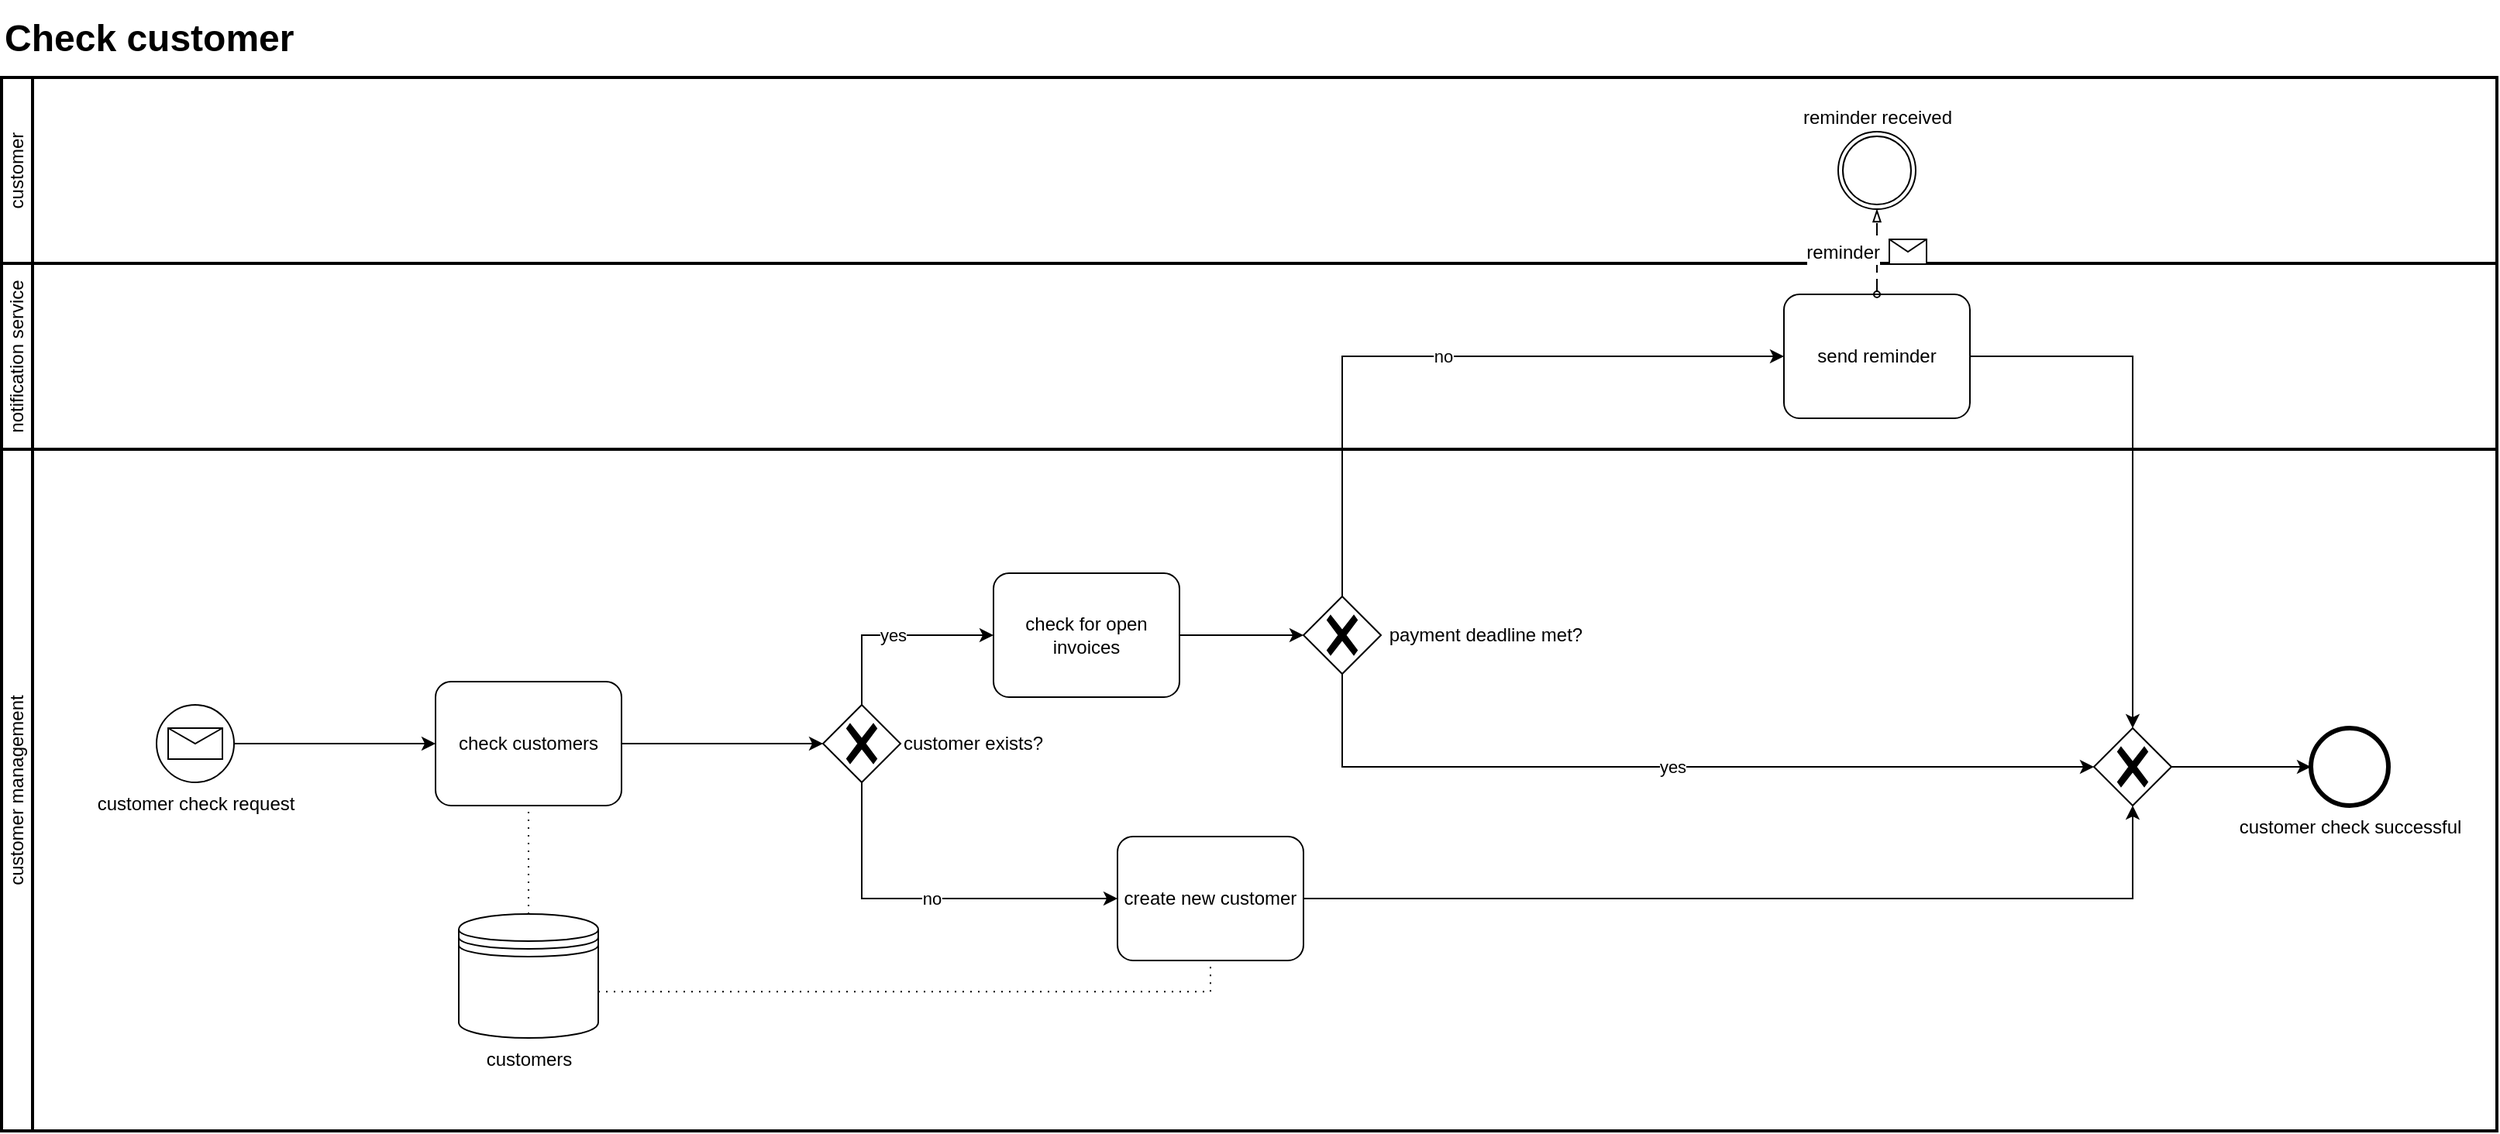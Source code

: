 <mxfile version="23.1.5" type="device">
  <diagram name="Page-1" id="pnlFRyn60osfM0PF8VOx">
    <mxGraphModel dx="1050" dy="-548" grid="1" gridSize="10" guides="1" tooltips="1" connect="1" arrows="1" fold="1" page="1" pageScale="1" pageWidth="827" pageHeight="1169" math="0" shadow="0">
      <root>
        <mxCell id="0" />
        <mxCell id="1" parent="0" />
        <mxCell id="_IEF25B3ohlpCmKxJVGs-1" value="notification service" style="swimlane;html=1;startSize=20;fontStyle=0;collapsible=0;horizontal=0;swimlaneLine=1;swimlaneFillColor=#ffffff;strokeWidth=2;whiteSpace=wrap;" parent="1" vertex="1">
          <mxGeometry x="60" y="1370" width="1610" height="120" as="geometry" />
        </mxCell>
        <mxCell id="eZnP4Uk4l6eKZ4eKyyhh-16" value="send reminder" style="points=[[0.25,0,0],[0.5,0,0],[0.75,0,0],[1,0.25,0],[1,0.5,0],[1,0.75,0],[0.75,1,0],[0.5,1,0],[0.25,1,0],[0,0.75,0],[0,0.5,0],[0,0.25,0]];shape=mxgraph.bpmn.task;whiteSpace=wrap;rectStyle=rounded;size=10;html=1;container=1;expand=0;collapsible=0;taskMarker=abstract;" parent="_IEF25B3ohlpCmKxJVGs-1" vertex="1">
          <mxGeometry x="1150" y="20" width="120" height="80" as="geometry" />
        </mxCell>
        <mxCell id="eZnP4Uk4l6eKZ4eKyyhh-1" value="customer management" style="swimlane;html=1;startSize=20;fontStyle=0;collapsible=0;horizontal=0;swimlaneLine=1;swimlaneFillColor=#ffffff;strokeWidth=2;whiteSpace=wrap;" parent="1" vertex="1">
          <mxGeometry x="60" y="1490" width="1610" height="440" as="geometry" />
        </mxCell>
        <mxCell id="eZnP4Uk4l6eKZ4eKyyhh-2" value="customer exists?" style="points=[[0.25,0.25,0],[0.5,0,0],[0.75,0.25,0],[1,0.5,0],[0.75,0.75,0],[0.5,1,0],[0.25,0.75,0],[0,0.5,0]];shape=mxgraph.bpmn.gateway2;html=1;verticalLabelPosition=middle;labelBackgroundColor=#ffffff;verticalAlign=middle;align=left;perimeter=rhombusPerimeter;outlineConnect=0;outline=none;symbol=none;gwType=exclusive;labelPosition=right;" parent="eZnP4Uk4l6eKZ4eKyyhh-1" vertex="1">
          <mxGeometry x="530" y="165" width="50" height="50" as="geometry" />
        </mxCell>
        <mxCell id="eZnP4Uk4l6eKZ4eKyyhh-3" value="create new customer" style="points=[[0.25,0,0],[0.5,0,0],[0.75,0,0],[1,0.25,0],[1,0.5,0],[1,0.75,0],[0.75,1,0],[0.5,1,0],[0.25,1,0],[0,0.75,0],[0,0.5,0],[0,0.25,0]];shape=mxgraph.bpmn.task;whiteSpace=wrap;rectStyle=rounded;size=10;html=1;container=1;expand=0;collapsible=0;taskMarker=abstract;" parent="eZnP4Uk4l6eKZ4eKyyhh-1" vertex="1">
          <mxGeometry x="720" y="250" width="120" height="80" as="geometry" />
        </mxCell>
        <mxCell id="eZnP4Uk4l6eKZ4eKyyhh-4" value="no" style="edgeStyle=orthogonalEdgeStyle;rounded=0;orthogonalLoop=1;jettySize=auto;html=1;exitX=0.5;exitY=1;exitDx=0;exitDy=0;exitPerimeter=0;entryX=0;entryY=0.5;entryDx=0;entryDy=0;entryPerimeter=0;" parent="eZnP4Uk4l6eKZ4eKyyhh-1" source="eZnP4Uk4l6eKZ4eKyyhh-2" target="eZnP4Uk4l6eKZ4eKyyhh-3" edge="1">
          <mxGeometry relative="1" as="geometry" />
        </mxCell>
        <mxCell id="eZnP4Uk4l6eKZ4eKyyhh-5" value="customer check successful" style="points=[[0.145,0.145,0],[0.5,0,0],[0.855,0.145,0],[1,0.5,0],[0.855,0.855,0],[0.5,1,0],[0.145,0.855,0],[0,0.5,0]];shape=mxgraph.bpmn.event;html=1;verticalLabelPosition=bottom;labelBackgroundColor=#ffffff;verticalAlign=top;align=center;perimeter=ellipsePerimeter;outlineConnect=0;aspect=fixed;outline=end;symbol=terminate2;labelPosition=center;" parent="eZnP4Uk4l6eKZ4eKyyhh-1" vertex="1">
          <mxGeometry x="1490" y="180" width="50" height="50" as="geometry" />
        </mxCell>
        <mxCell id="eZnP4Uk4l6eKZ4eKyyhh-6" value="check customers" style="points=[[0.25,0,0],[0.5,0,0],[0.75,0,0],[1,0.25,0],[1,0.5,0],[1,0.75,0],[0.75,1,0],[0.5,1,0],[0.25,1,0],[0,0.75,0],[0,0.5,0],[0,0.25,0]];shape=mxgraph.bpmn.task;whiteSpace=wrap;rectStyle=rounded;size=10;html=1;container=1;expand=0;collapsible=0;taskMarker=abstract;" parent="eZnP4Uk4l6eKZ4eKyyhh-1" vertex="1">
          <mxGeometry x="280" y="150" width="120" height="80" as="geometry" />
        </mxCell>
        <mxCell id="eZnP4Uk4l6eKZ4eKyyhh-7" style="edgeStyle=orthogonalEdgeStyle;rounded=0;orthogonalLoop=1;jettySize=auto;html=1;exitX=1;exitY=0.5;exitDx=0;exitDy=0;exitPerimeter=0;entryX=0;entryY=0.5;entryDx=0;entryDy=0;entryPerimeter=0;" parent="eZnP4Uk4l6eKZ4eKyyhh-1" source="eZnP4Uk4l6eKZ4eKyyhh-6" target="eZnP4Uk4l6eKZ4eKyyhh-2" edge="1">
          <mxGeometry relative="1" as="geometry" />
        </mxCell>
        <mxCell id="eZnP4Uk4l6eKZ4eKyyhh-8" value="customer check request" style="points=[[0.145,0.145,0],[0.5,0,0],[0.855,0.145,0],[1,0.5,0],[0.855,0.855,0],[0.5,1,0],[0.145,0.855,0],[0,0.5,0]];shape=mxgraph.bpmn.event;html=1;verticalLabelPosition=bottom;labelBackgroundColor=#ffffff;verticalAlign=top;align=center;perimeter=ellipsePerimeter;outlineConnect=0;aspect=fixed;outline=standard;symbol=message;" parent="eZnP4Uk4l6eKZ4eKyyhh-1" vertex="1">
          <mxGeometry x="100" y="165" width="50" height="50" as="geometry" />
        </mxCell>
        <mxCell id="eZnP4Uk4l6eKZ4eKyyhh-9" style="edgeStyle=orthogonalEdgeStyle;rounded=0;orthogonalLoop=1;jettySize=auto;html=1;exitX=1;exitY=0.5;exitDx=0;exitDy=0;exitPerimeter=0;entryX=0;entryY=0.5;entryDx=0;entryDy=0;entryPerimeter=0;" parent="eZnP4Uk4l6eKZ4eKyyhh-1" source="eZnP4Uk4l6eKZ4eKyyhh-8" target="eZnP4Uk4l6eKZ4eKyyhh-6" edge="1">
          <mxGeometry relative="1" as="geometry" />
        </mxCell>
        <mxCell id="eZnP4Uk4l6eKZ4eKyyhh-10" value="customers" style="shape=datastore;html=1;labelPosition=center;verticalLabelPosition=bottom;align=center;verticalAlign=top;" parent="eZnP4Uk4l6eKZ4eKyyhh-1" vertex="1">
          <mxGeometry x="295" y="300" width="90" height="80" as="geometry" />
        </mxCell>
        <mxCell id="eZnP4Uk4l6eKZ4eKyyhh-11" value="" style="edgeStyle=elbowEdgeStyle;fontSize=12;html=1;endFill=0;startFill=0;endSize=6;startSize=6;dashed=1;dashPattern=1 4;endArrow=none;startArrow=none;rounded=0;exitX=0.5;exitY=0;exitDx=0;exitDy=0;entryX=0.5;entryY=1;entryDx=0;entryDy=0;entryPerimeter=0;" parent="eZnP4Uk4l6eKZ4eKyyhh-1" source="eZnP4Uk4l6eKZ4eKyyhh-10" target="eZnP4Uk4l6eKZ4eKyyhh-6" edge="1">
          <mxGeometry width="160" relative="1" as="geometry">
            <mxPoint x="330" y="-40" as="sourcePoint" />
            <mxPoint x="490" y="-40" as="targetPoint" />
          </mxGeometry>
        </mxCell>
        <mxCell id="eZnP4Uk4l6eKZ4eKyyhh-12" value="" style="edgeStyle=elbowEdgeStyle;fontSize=12;html=1;endFill=0;startFill=0;endSize=6;startSize=6;dashed=1;dashPattern=1 4;endArrow=none;startArrow=none;rounded=0;exitX=1;exitY=0.627;exitDx=0;exitDy=0;exitPerimeter=0;entryX=0.5;entryY=1;entryDx=0;entryDy=0;entryPerimeter=0;" parent="eZnP4Uk4l6eKZ4eKyyhh-1" source="eZnP4Uk4l6eKZ4eKyyhh-10" target="eZnP4Uk4l6eKZ4eKyyhh-3" edge="1">
          <mxGeometry width="160" relative="1" as="geometry">
            <mxPoint x="610" y="90" as="sourcePoint" />
            <mxPoint x="770" y="90" as="targetPoint" />
            <Array as="points">
              <mxPoint x="780" y="350" />
            </Array>
          </mxGeometry>
        </mxCell>
        <mxCell id="eZnP4Uk4l6eKZ4eKyyhh-13" value="check for open invoices" style="points=[[0.25,0,0],[0.5,0,0],[0.75,0,0],[1,0.25,0],[1,0.5,0],[1,0.75,0],[0.75,1,0],[0.5,1,0],[0.25,1,0],[0,0.75,0],[0,0.5,0],[0,0.25,0]];shape=mxgraph.bpmn.task;whiteSpace=wrap;rectStyle=rounded;size=10;html=1;container=1;expand=0;collapsible=0;taskMarker=abstract;" parent="eZnP4Uk4l6eKZ4eKyyhh-1" vertex="1">
          <mxGeometry x="640" y="80" width="120" height="80" as="geometry" />
        </mxCell>
        <mxCell id="eZnP4Uk4l6eKZ4eKyyhh-14" value="&amp;nbsp;payment deadline met?" style="points=[[0.25,0.25,0],[0.5,0,0],[0.75,0.25,0],[1,0.5,0],[0.75,0.75,0],[0.5,1,0],[0.25,0.75,0],[0,0.5,0]];shape=mxgraph.bpmn.gateway2;html=1;verticalLabelPosition=middle;labelBackgroundColor=#ffffff;verticalAlign=middle;align=left;perimeter=rhombusPerimeter;outlineConnect=0;outline=none;symbol=none;gwType=exclusive;labelPosition=right;" parent="eZnP4Uk4l6eKZ4eKyyhh-1" vertex="1">
          <mxGeometry x="840" y="95" width="50" height="50" as="geometry" />
        </mxCell>
        <mxCell id="eZnP4Uk4l6eKZ4eKyyhh-17" value="yes" style="edgeStyle=orthogonalEdgeStyle;rounded=0;orthogonalLoop=1;jettySize=auto;html=1;exitX=0.5;exitY=0;exitDx=0;exitDy=0;exitPerimeter=0;entryX=0;entryY=0.5;entryDx=0;entryDy=0;entryPerimeter=0;" parent="eZnP4Uk4l6eKZ4eKyyhh-1" source="eZnP4Uk4l6eKZ4eKyyhh-2" target="eZnP4Uk4l6eKZ4eKyyhh-13" edge="1">
          <mxGeometry relative="1" as="geometry" />
        </mxCell>
        <mxCell id="eZnP4Uk4l6eKZ4eKyyhh-18" style="edgeStyle=orthogonalEdgeStyle;rounded=0;orthogonalLoop=1;jettySize=auto;html=1;exitX=1;exitY=0.5;exitDx=0;exitDy=0;exitPerimeter=0;entryX=0;entryY=0.5;entryDx=0;entryDy=0;entryPerimeter=0;" parent="eZnP4Uk4l6eKZ4eKyyhh-1" source="eZnP4Uk4l6eKZ4eKyyhh-13" target="eZnP4Uk4l6eKZ4eKyyhh-14" edge="1">
          <mxGeometry relative="1" as="geometry" />
        </mxCell>
        <mxCell id="eZnP4Uk4l6eKZ4eKyyhh-21" value="" style="points=[[0.25,0.25,0],[0.5,0,0],[0.75,0.25,0],[1,0.5,0],[0.75,0.75,0],[0.5,1,0],[0.25,0.75,0],[0,0.5,0]];shape=mxgraph.bpmn.gateway2;html=1;verticalLabelPosition=bottom;labelBackgroundColor=#ffffff;verticalAlign=top;align=center;perimeter=rhombusPerimeter;outlineConnect=0;outline=none;symbol=none;gwType=exclusive;" parent="eZnP4Uk4l6eKZ4eKyyhh-1" vertex="1">
          <mxGeometry x="1350" y="180" width="50" height="50" as="geometry" />
        </mxCell>
        <mxCell id="eZnP4Uk4l6eKZ4eKyyhh-22" style="edgeStyle=orthogonalEdgeStyle;rounded=0;orthogonalLoop=1;jettySize=auto;html=1;exitX=1;exitY=0.5;exitDx=0;exitDy=0;exitPerimeter=0;entryX=0.5;entryY=1;entryDx=0;entryDy=0;entryPerimeter=0;" parent="eZnP4Uk4l6eKZ4eKyyhh-1" source="eZnP4Uk4l6eKZ4eKyyhh-3" target="eZnP4Uk4l6eKZ4eKyyhh-21" edge="1">
          <mxGeometry relative="1" as="geometry" />
        </mxCell>
        <mxCell id="eZnP4Uk4l6eKZ4eKyyhh-23" value="yes" style="edgeStyle=orthogonalEdgeStyle;rounded=0;orthogonalLoop=1;jettySize=auto;html=1;exitX=0.5;exitY=1;exitDx=0;exitDy=0;exitPerimeter=0;entryX=0;entryY=0.5;entryDx=0;entryDy=0;entryPerimeter=0;" parent="eZnP4Uk4l6eKZ4eKyyhh-1" source="eZnP4Uk4l6eKZ4eKyyhh-14" target="eZnP4Uk4l6eKZ4eKyyhh-21" edge="1">
          <mxGeometry relative="1" as="geometry" />
        </mxCell>
        <mxCell id="eZnP4Uk4l6eKZ4eKyyhh-25" style="edgeStyle=orthogonalEdgeStyle;rounded=0;orthogonalLoop=1;jettySize=auto;html=1;exitX=1;exitY=0.5;exitDx=0;exitDy=0;exitPerimeter=0;entryX=0;entryY=0.5;entryDx=0;entryDy=0;entryPerimeter=0;" parent="eZnP4Uk4l6eKZ4eKyyhh-1" source="eZnP4Uk4l6eKZ4eKyyhh-21" target="eZnP4Uk4l6eKZ4eKyyhh-5" edge="1">
          <mxGeometry relative="1" as="geometry" />
        </mxCell>
        <mxCell id="eZnP4Uk4l6eKZ4eKyyhh-26" value="customer" style="swimlane;html=1;startSize=20;fontStyle=0;collapsible=0;horizontal=0;swimlaneLine=1;swimlaneFillColor=#ffffff;strokeWidth=2;whiteSpace=wrap;" parent="1" vertex="1">
          <mxGeometry x="60" y="1250" width="1610" height="120" as="geometry" />
        </mxCell>
        <mxCell id="eZnP4Uk4l6eKZ4eKyyhh-27" value="reminder received" style="points=[[0.145,0.145,0],[0.5,0,0],[0.855,0.145,0],[1,0.5,0],[0.855,0.855,0],[0.5,1,0],[0.145,0.855,0],[0,0.5,0]];shape=mxgraph.bpmn.event;html=1;verticalLabelPosition=top;labelBackgroundColor=#ffffff;verticalAlign=bottom;align=center;perimeter=ellipsePerimeter;outlineConnect=0;aspect=fixed;outline=throwing;symbol=general;labelPosition=center;" parent="eZnP4Uk4l6eKZ4eKyyhh-26" vertex="1">
          <mxGeometry x="1185" y="35" width="50" height="50" as="geometry" />
        </mxCell>
        <mxCell id="eZnP4Uk4l6eKZ4eKyyhh-28" value="" style="endArrow=blockThin;html=1;labelPosition=left;verticalLabelPosition=middle;align=right;verticalAlign=middle;dashed=1;dashPattern=8 4;endFill=0;startArrow=oval;startFill=0;endSize=6;startSize=4;rounded=0;entryX=0.5;entryY=1;entryDx=0;entryDy=0;entryPerimeter=0;exitX=0.5;exitY=0;exitDx=0;exitDy=0;exitPerimeter=0;" parent="1" source="eZnP4Uk4l6eKZ4eKyyhh-16" target="eZnP4Uk4l6eKZ4eKyyhh-27" edge="1">
          <mxGeometry relative="1" as="geometry">
            <mxPoint x="1060" y="1530" as="sourcePoint" />
            <mxPoint x="1220" y="1530" as="targetPoint" />
          </mxGeometry>
        </mxCell>
        <mxCell id="eZnP4Uk4l6eKZ4eKyyhh-29" value="reminder" style="shape=message;html=1;outlineConnect=0;labelPosition=left;verticalLabelPosition=middle;align=right;verticalAlign=middle;spacingRight=5;labelBackgroundColor=#ffffff;" parent="eZnP4Uk4l6eKZ4eKyyhh-28" vertex="1">
          <mxGeometry width="24" height="16" relative="1" as="geometry">
            <mxPoint x="8" y="-8" as="offset" />
          </mxGeometry>
        </mxCell>
        <mxCell id="eZnP4Uk4l6eKZ4eKyyhh-31" value="Check customer" style="text;html=1;align=left;verticalAlign=middle;whiteSpace=wrap;rounded=0;fontSize=24;fontStyle=1" parent="1" vertex="1">
          <mxGeometry x="60" y="1200" width="310" height="50" as="geometry" />
        </mxCell>
        <mxCell id="eZnP4Uk4l6eKZ4eKyyhh-20" value="no" style="edgeStyle=orthogonalEdgeStyle;rounded=0;orthogonalLoop=1;jettySize=auto;html=1;exitX=0.5;exitY=0;exitDx=0;exitDy=0;exitPerimeter=0;entryX=0;entryY=0.5;entryDx=0;entryDy=0;entryPerimeter=0;" parent="1" source="eZnP4Uk4l6eKZ4eKyyhh-14" target="eZnP4Uk4l6eKZ4eKyyhh-16" edge="1">
          <mxGeometry relative="1" as="geometry">
            <mxPoint x="1160" y="1610" as="sourcePoint" />
          </mxGeometry>
        </mxCell>
        <mxCell id="eZnP4Uk4l6eKZ4eKyyhh-24" style="edgeStyle=orthogonalEdgeStyle;rounded=0;orthogonalLoop=1;jettySize=auto;html=1;exitX=1;exitY=0.5;exitDx=0;exitDy=0;exitPerimeter=0;entryX=0.5;entryY=0;entryDx=0;entryDy=0;entryPerimeter=0;" parent="1" source="eZnP4Uk4l6eKZ4eKyyhh-16" target="eZnP4Uk4l6eKZ4eKyyhh-21" edge="1">
          <mxGeometry relative="1" as="geometry" />
        </mxCell>
      </root>
    </mxGraphModel>
  </diagram>
</mxfile>
